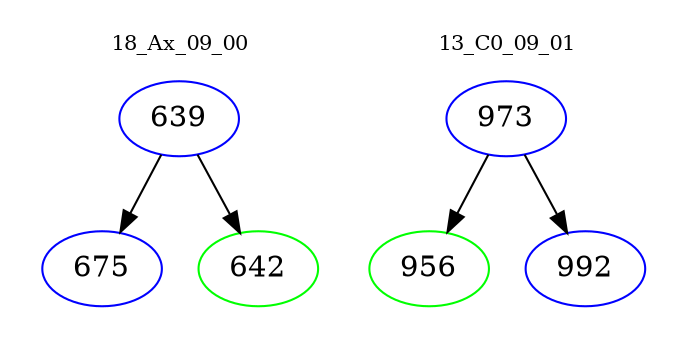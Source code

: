 digraph{
subgraph cluster_0 {
color = white
label = "18_Ax_09_00";
fontsize=10;
T0_639 [label="639", color="blue"]
T0_639 -> T0_675 [color="black"]
T0_675 [label="675", color="blue"]
T0_639 -> T0_642 [color="black"]
T0_642 [label="642", color="green"]
}
subgraph cluster_1 {
color = white
label = "13_C0_09_01";
fontsize=10;
T1_973 [label="973", color="blue"]
T1_973 -> T1_956 [color="black"]
T1_956 [label="956", color="green"]
T1_973 -> T1_992 [color="black"]
T1_992 [label="992", color="blue"]
}
}
